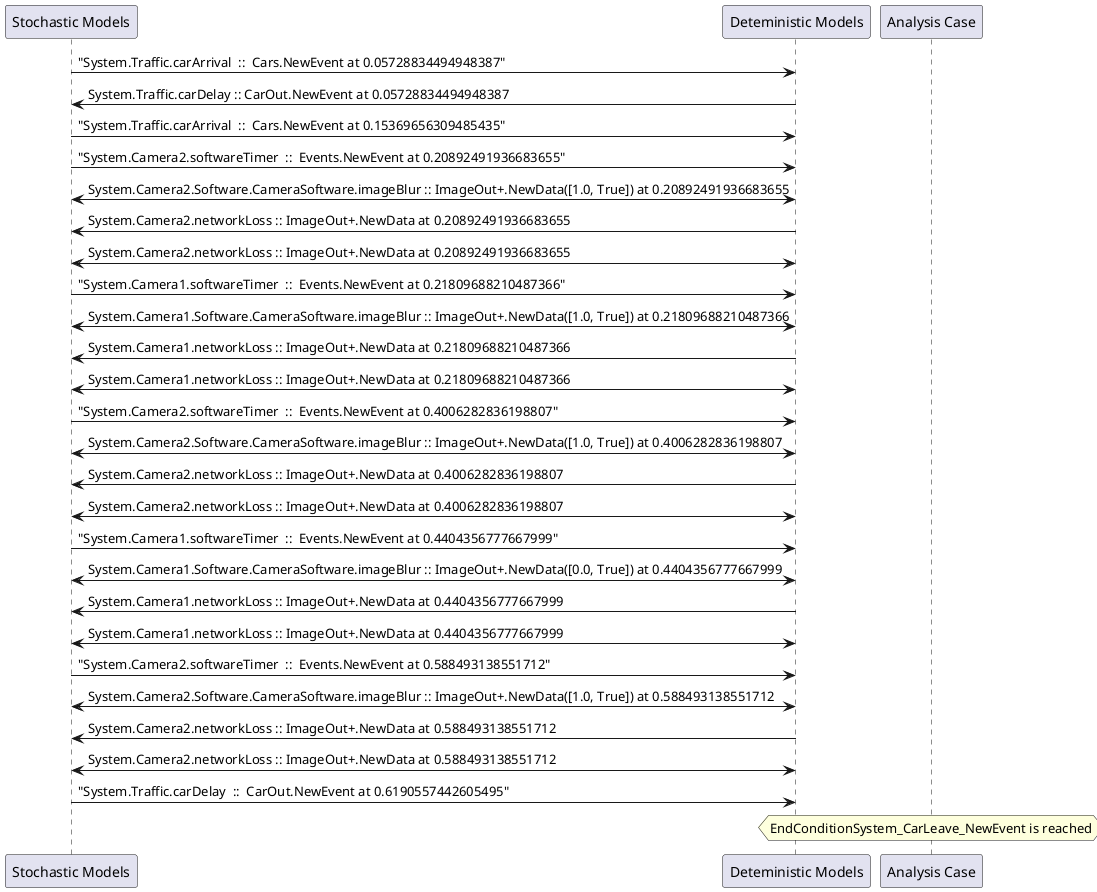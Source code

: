 
	@startuml
	participant "Stochastic Models" as stochmodel
	participant "Deteministic Models" as detmodel
	participant "Analysis Case" as analysis
	{13152_stop} stochmodel -> detmodel : "System.Traffic.carArrival  ::  Cars.NewEvent at 0.05728834494948387"
{13164_start} detmodel -> stochmodel : System.Traffic.carDelay :: CarOut.NewEvent at 0.05728834494948387
{13153_stop} stochmodel -> detmodel : "System.Traffic.carArrival  ::  Cars.NewEvent at 0.15369656309485435"
{13136_stop} stochmodel -> detmodel : "System.Camera2.softwareTimer  ::  Events.NewEvent at 0.20892491936683655"
detmodel <-> stochmodel : System.Camera2.Software.CameraSoftware.imageBlur :: ImageOut+.NewData([1.0, True]) at 0.20892491936683655
detmodel -> stochmodel : System.Camera2.networkLoss :: ImageOut+.NewData at 0.20892491936683655
detmodel <-> stochmodel : System.Camera2.networkLoss :: ImageOut+.NewData at 0.20892491936683655
{13121_stop} stochmodel -> detmodel : "System.Camera1.softwareTimer  ::  Events.NewEvent at 0.21809688210487366"
detmodel <-> stochmodel : System.Camera1.Software.CameraSoftware.imageBlur :: ImageOut+.NewData([1.0, True]) at 0.21809688210487366
detmodel -> stochmodel : System.Camera1.networkLoss :: ImageOut+.NewData at 0.21809688210487366
detmodel <-> stochmodel : System.Camera1.networkLoss :: ImageOut+.NewData at 0.21809688210487366
{13137_stop} stochmodel -> detmodel : "System.Camera2.softwareTimer  ::  Events.NewEvent at 0.4006282836198807"
detmodel <-> stochmodel : System.Camera2.Software.CameraSoftware.imageBlur :: ImageOut+.NewData([1.0, True]) at 0.4006282836198807
detmodel -> stochmodel : System.Camera2.networkLoss :: ImageOut+.NewData at 0.4006282836198807
detmodel <-> stochmodel : System.Camera2.networkLoss :: ImageOut+.NewData at 0.4006282836198807
{13122_stop} stochmodel -> detmodel : "System.Camera1.softwareTimer  ::  Events.NewEvent at 0.4404356777667999"
detmodel <-> stochmodel : System.Camera1.Software.CameraSoftware.imageBlur :: ImageOut+.NewData([0.0, True]) at 0.4404356777667999
detmodel -> stochmodel : System.Camera1.networkLoss :: ImageOut+.NewData at 0.4404356777667999
detmodel <-> stochmodel : System.Camera1.networkLoss :: ImageOut+.NewData at 0.4404356777667999
{13138_stop} stochmodel -> detmodel : "System.Camera2.softwareTimer  ::  Events.NewEvent at 0.588493138551712"
detmodel <-> stochmodel : System.Camera2.Software.CameraSoftware.imageBlur :: ImageOut+.NewData([1.0, True]) at 0.588493138551712
detmodel -> stochmodel : System.Camera2.networkLoss :: ImageOut+.NewData at 0.588493138551712
detmodel <-> stochmodel : System.Camera2.networkLoss :: ImageOut+.NewData at 0.588493138551712
{13164_stop} stochmodel -> detmodel : "System.Traffic.carDelay  ::  CarOut.NewEvent at 0.6190557442605495"
{13164_start} <-> {13164_stop} : delay
hnote over analysis 
EndConditionSystem_CarLeave_NewEvent is reached
endnote
@enduml